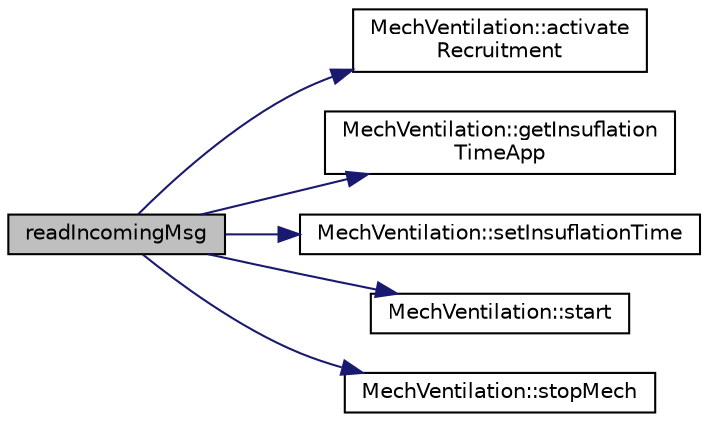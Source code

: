 digraph "readIncomingMsg"
{
 // INTERACTIVE_SVG=YES
 // LATEX_PDF_SIZE
  edge [fontname="Helvetica",fontsize="10",labelfontname="Helvetica",labelfontsize="10"];
  node [fontname="Helvetica",fontsize="10",shape=record];
  rankdir="LR";
  Node1 [label="readIncomingMsg",height=0.2,width=0.4,color="black", fillcolor="grey75", style="filled", fontcolor="black",tooltip="Esta función es la encargada de implementar el protocolo de comunicación con la interfaz gráfica."];
  Node1 -> Node2 [color="midnightblue",fontsize="10",style="solid",fontname="Helvetica"];
  Node2 [label="MechVentilation::activate\lRecruitment",height=0.2,width=0.4,color="black", fillcolor="white", style="filled",URL="$class_mech_ventilation.html#a0c7b4a21fe6b497e12a78a24b5006913",tooltip=" "];
  Node1 -> Node3 [color="midnightblue",fontsize="10",style="solid",fontname="Helvetica"];
  Node3 [label="MechVentilation::getInsuflation\lTimeApp",height=0.2,width=0.4,color="black", fillcolor="white", style="filled",URL="$class_mech_ventilation.html#a0f970d8729fc2c0f875970504203c7fc",tooltip="Función que permite ver el valor de la variable _timeoutIns para sensor de presion MPX."];
  Node1 -> Node4 [color="midnightblue",fontsize="10",style="solid",fontname="Helvetica"];
  Node4 [label="MechVentilation::setInsuflationTime",height=0.2,width=0.4,color="black", fillcolor="white", style="filled",URL="$class_mech_ventilation.html#ad3f44a2aa6cc5061ebbe95c8d1039cb2",tooltip="Función de seteo de la variable _tHoldIn."];
  Node1 -> Node5 [color="midnightblue",fontsize="10",style="solid",fontname="Helvetica"];
  Node5 [label="MechVentilation::start",height=0.2,width=0.4,color="black", fillcolor="white", style="filled",URL="$class_mech_ventilation.html#a58ab9b6f496de13789d125bab37a8cda",tooltip=" "];
  Node1 -> Node6 [color="midnightblue",fontsize="10",style="solid",fontname="Helvetica"];
  Node6 [label="MechVentilation::stopMech",height=0.2,width=0.4,color="black", fillcolor="white", style="filled",URL="$class_mech_ventilation.html#a3142f639071cb68dd10c93d2632f6609",tooltip=" "];
}
